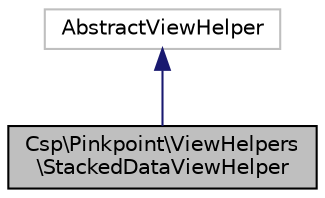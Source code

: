 digraph "Csp\Pinkpoint\ViewHelpers\StackedDataViewHelper"
{
  edge [fontname="Helvetica",fontsize="10",labelfontname="Helvetica",labelfontsize="10"];
  node [fontname="Helvetica",fontsize="10",shape=record];
  Node2 [label="Csp\\Pinkpoint\\ViewHelpers\l\\StackedDataViewHelper",height=0.2,width=0.4,color="black", fillcolor="grey75", style="filled", fontcolor="black"];
  Node3 -> Node2 [dir="back",color="midnightblue",fontsize="10",style="solid",fontname="Helvetica"];
  Node3 [label="AbstractViewHelper",height=0.2,width=0.4,color="grey75", fillcolor="white", style="filled"];
}
